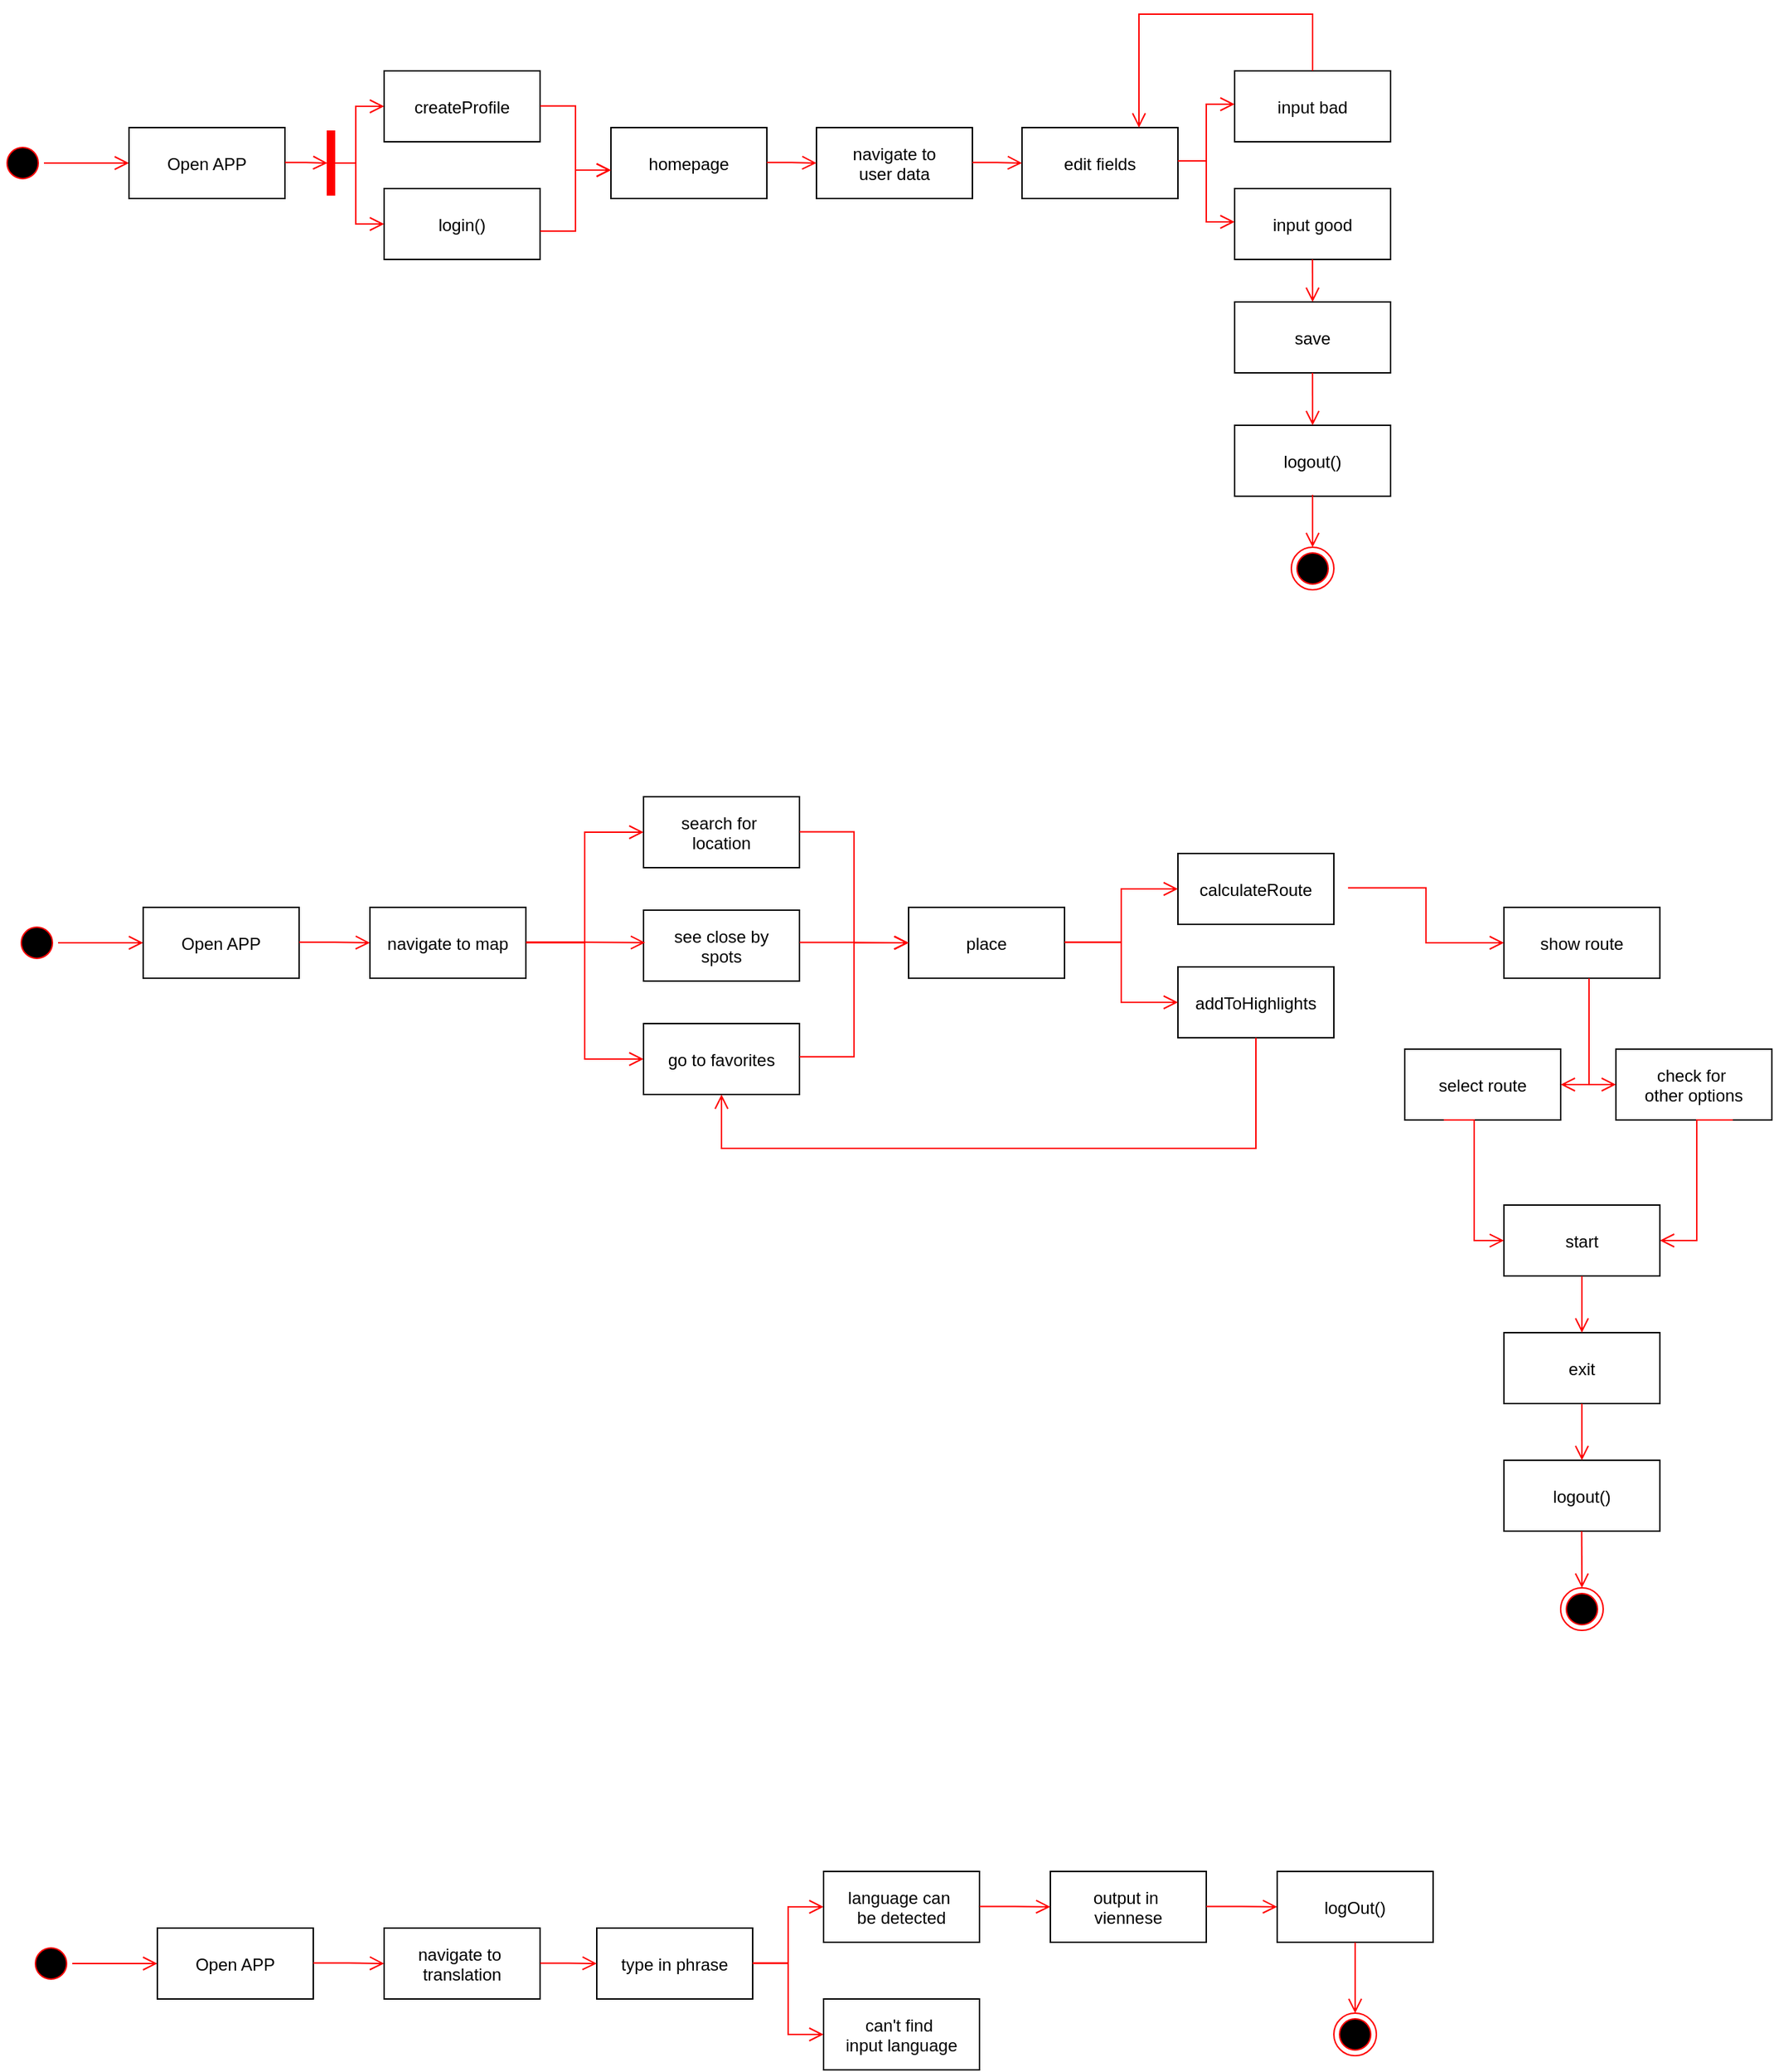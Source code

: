 <mxfile version="24.8.0">
  <diagram name="Page-1" id="e7e014a7-5840-1c2e-5031-d8a46d1fe8dd">
    <mxGraphModel dx="2838" dy="2220" grid="1" gridSize="10" guides="1" tooltips="1" connect="1" arrows="1" fold="1" page="1" pageScale="1" pageWidth="1169" pageHeight="826" background="none" math="0" shadow="0">
      <root>
        <mxCell id="0" />
        <mxCell id="1" parent="0" />
        <mxCell id="38" value="" style="ellipse;shape=endState;fillColor=#000000;strokeColor=#ff0000" parent="1" vertex="1">
          <mxGeometry x="810" y="796" width="30" height="30" as="geometry" />
        </mxCell>
        <mxCell id="33" value="logout()" style="" parent="1" vertex="1">
          <mxGeometry x="770" y="710" width="110" height="50" as="geometry" />
        </mxCell>
        <mxCell id="13" value="" style="ellipse;shape=startState;fillColor=#000000;strokeColor=#ff0000;" parent="1" vertex="1">
          <mxGeometry x="-100" y="510" width="30" height="30" as="geometry" />
        </mxCell>
        <mxCell id="14" value="" style="edgeStyle=elbowEdgeStyle;elbow=horizontal;verticalAlign=bottom;endArrow=open;endSize=8;strokeColor=#FF0000;endFill=1;rounded=0" parent="1" source="13" target="15" edge="1">
          <mxGeometry x="484.5" y="148" as="geometry">
            <mxPoint x="215" y="190" as="targetPoint" />
          </mxGeometry>
        </mxCell>
        <mxCell id="15" value="Open APP" style="" parent="1" vertex="1">
          <mxGeometry x="-10" y="500" width="110" height="50" as="geometry" />
        </mxCell>
        <mxCell id="18" value="homepage" style="" parent="1" vertex="1">
          <mxGeometry x="330" y="500" width="110" height="50" as="geometry" />
        </mxCell>
        <mxCell id="30" value="login()" style="" parent="1" vertex="1">
          <mxGeometry x="170" y="543" width="110" height="50" as="geometry" />
        </mxCell>
        <mxCell id="16" value="createProfile" style="" parent="1" vertex="1">
          <mxGeometry x="170" y="460" width="110" height="50" as="geometry" />
        </mxCell>
        <mxCell id="qKlgnaqLc0EUumlXiUi1-44" value="" style="whiteSpace=wrap;strokeColor=#FF0000;fillColor=#FF0000" vertex="1" parent="1">
          <mxGeometry x="130" y="502.5" width="5" height="45" as="geometry" />
        </mxCell>
        <mxCell id="qKlgnaqLc0EUumlXiUi1-47" value="" style="edgeStyle=elbowEdgeStyle;elbow=horizontal;verticalAlign=bottom;endArrow=open;endSize=8;strokeColor=#FF0000;endFill=1;rounded=0;entryX=0;entryY=0.5;entryDx=0;entryDy=0;exitX=0;exitY=0.5;exitDx=0;exitDy=0;" edge="1" parent="1" source="qKlgnaqLc0EUumlXiUi1-44" target="16">
          <mxGeometry x="484.5" y="148" as="geometry">
            <mxPoint x="190" y="520" as="targetPoint" />
            <mxPoint x="130" y="520" as="sourcePoint" />
          </mxGeometry>
        </mxCell>
        <mxCell id="qKlgnaqLc0EUumlXiUi1-48" value="" style="edgeStyle=elbowEdgeStyle;elbow=horizontal;verticalAlign=bottom;endArrow=open;endSize=8;strokeColor=#FF0000;endFill=1;rounded=0;entryX=0;entryY=0.5;entryDx=0;entryDy=0;exitX=0;exitY=0.5;exitDx=0;exitDy=0;" edge="1" parent="1" source="qKlgnaqLc0EUumlXiUi1-44" target="30">
          <mxGeometry x="484.5" y="148" as="geometry">
            <mxPoint x="180" y="475" as="targetPoint" />
            <mxPoint x="130" y="520" as="sourcePoint" />
          </mxGeometry>
        </mxCell>
        <mxCell id="qKlgnaqLc0EUumlXiUi1-49" value="" style="edgeStyle=elbowEdgeStyle;elbow=horizontal;verticalAlign=bottom;endArrow=open;endSize=8;strokeColor=#FF0000;endFill=1;rounded=0" edge="1" parent="1">
          <mxGeometry x="484.5" y="148" as="geometry">
            <mxPoint x="130" y="525" as="targetPoint" />
            <mxPoint x="100" y="524.63" as="sourcePoint" />
          </mxGeometry>
        </mxCell>
        <mxCell id="qKlgnaqLc0EUumlXiUi1-51" value="navigate to&#xa;user data" style="" vertex="1" parent="1">
          <mxGeometry x="475" y="500" width="110" height="50" as="geometry" />
        </mxCell>
        <mxCell id="qKlgnaqLc0EUumlXiUi1-52" value="edit fields" style="" vertex="1" parent="1">
          <mxGeometry x="620" y="500" width="110" height="50" as="geometry" />
        </mxCell>
        <mxCell id="qKlgnaqLc0EUumlXiUi1-53" value="input bad" style="" vertex="1" parent="1">
          <mxGeometry x="770" y="460" width="110" height="50" as="geometry" />
        </mxCell>
        <mxCell id="qKlgnaqLc0EUumlXiUi1-54" value="input good" style="" vertex="1" parent="1">
          <mxGeometry x="770" y="543" width="110" height="50" as="geometry" />
        </mxCell>
        <mxCell id="qKlgnaqLc0EUumlXiUi1-56" value="" style="edgeStyle=elbowEdgeStyle;elbow=horizontal;verticalAlign=bottom;endArrow=open;endSize=8;strokeColor=#FF0000;endFill=1;rounded=0;entryX=0;entryY=0.5;entryDx=0;entryDy=0;" edge="1" parent="1" target="qKlgnaqLc0EUumlXiUi1-51">
          <mxGeometry x="484.5" y="148" as="geometry">
            <mxPoint x="470" y="525" as="targetPoint" />
            <mxPoint x="440" y="524.63" as="sourcePoint" />
          </mxGeometry>
        </mxCell>
        <mxCell id="qKlgnaqLc0EUumlXiUi1-57" value="" style="edgeStyle=elbowEdgeStyle;elbow=horizontal;verticalAlign=bottom;endArrow=open;endSize=8;strokeColor=#FF0000;endFill=1;rounded=0;entryX=0;entryY=0.5;entryDx=0;entryDy=0;" edge="1" parent="1">
          <mxGeometry x="484.5" y="148" as="geometry">
            <mxPoint x="620" y="525" as="targetPoint" />
            <mxPoint x="585" y="524.63" as="sourcePoint" />
          </mxGeometry>
        </mxCell>
        <mxCell id="qKlgnaqLc0EUumlXiUi1-58" value="" style="edgeStyle=elbowEdgeStyle;elbow=horizontal;verticalAlign=bottom;endArrow=open;endSize=8;strokeColor=#FF0000;endFill=1;rounded=0;entryX=0;entryY=0.5;entryDx=0;entryDy=0;exitX=0;exitY=0.5;exitDx=0;exitDy=0;" edge="1" parent="1">
          <mxGeometry x="484.5" y="148" as="geometry">
            <mxPoint x="770" y="483.5" as="targetPoint" />
            <mxPoint x="730" y="523.5" as="sourcePoint" />
          </mxGeometry>
        </mxCell>
        <mxCell id="qKlgnaqLc0EUumlXiUi1-59" value="" style="edgeStyle=elbowEdgeStyle;elbow=horizontal;verticalAlign=bottom;endArrow=open;endSize=8;strokeColor=#FF0000;endFill=1;rounded=0;entryX=0;entryY=0.5;entryDx=0;entryDy=0;exitX=0;exitY=0.5;exitDx=0;exitDy=0;" edge="1" parent="1">
          <mxGeometry x="484.5" y="148" as="geometry">
            <mxPoint x="770" y="566.5" as="targetPoint" />
            <mxPoint x="730" y="523.5" as="sourcePoint" />
          </mxGeometry>
        </mxCell>
        <mxCell id="qKlgnaqLc0EUumlXiUi1-60" value="" style="edgeStyle=elbowEdgeStyle;elbow=horizontal;verticalAlign=bottom;endArrow=open;endSize=8;strokeColor=#FF0000;endFill=1;rounded=0;entryX=0.75;entryY=0;entryDx=0;entryDy=0;exitX=0.5;exitY=0;exitDx=0;exitDy=0;" edge="1" parent="1" source="qKlgnaqLc0EUumlXiUi1-53" target="qKlgnaqLc0EUumlXiUi1-52">
          <mxGeometry x="484.5" y="148" as="geometry">
            <mxPoint x="630" y="535" as="targetPoint" />
            <mxPoint x="595" y="534.63" as="sourcePoint" />
            <Array as="points">
              <mxPoint x="800" y="420" />
            </Array>
          </mxGeometry>
        </mxCell>
        <mxCell id="qKlgnaqLc0EUumlXiUi1-61" value="" style="edgeStyle=elbowEdgeStyle;elbow=horizontal;verticalAlign=bottom;endArrow=open;endSize=8;strokeColor=#FF0000;endFill=1;rounded=0;" edge="1" parent="1">
          <mxGeometry x="484.5" y="148" as="geometry">
            <mxPoint x="330" y="530" as="targetPoint" />
            <mxPoint x="280" y="484.71" as="sourcePoint" />
          </mxGeometry>
        </mxCell>
        <mxCell id="qKlgnaqLc0EUumlXiUi1-62" value="" style="edgeStyle=elbowEdgeStyle;elbow=horizontal;verticalAlign=bottom;endArrow=open;endSize=8;strokeColor=#FF0000;endFill=1;rounded=0;" edge="1" parent="1">
          <mxGeometry x="484.5" y="148" as="geometry">
            <mxPoint x="330" y="530" as="targetPoint" />
            <mxPoint x="280" y="573" as="sourcePoint" />
          </mxGeometry>
        </mxCell>
        <mxCell id="qKlgnaqLc0EUumlXiUi1-63" value="save" style="" vertex="1" parent="1">
          <mxGeometry x="770" y="623" width="110" height="50" as="geometry" />
        </mxCell>
        <mxCell id="qKlgnaqLc0EUumlXiUi1-64" value="" style="edgeStyle=elbowEdgeStyle;elbow=horizontal;verticalAlign=bottom;endArrow=open;endSize=8;strokeColor=#FF0000;endFill=1;rounded=0;entryX=0.455;entryY=0;entryDx=0;entryDy=0;entryPerimeter=0;" edge="1" parent="1">
          <mxGeometry x="484.5" y="148" as="geometry">
            <mxPoint x="824.97" y="710" as="targetPoint" />
            <mxPoint x="824.92" y="673" as="sourcePoint" />
          </mxGeometry>
        </mxCell>
        <mxCell id="qKlgnaqLc0EUumlXiUi1-65" value="" style="edgeStyle=elbowEdgeStyle;elbow=horizontal;verticalAlign=bottom;endArrow=open;endSize=8;strokeColor=#FF0000;endFill=1;rounded=0;entryX=0.5;entryY=0;entryDx=0;entryDy=0;" edge="1" parent="1" target="qKlgnaqLc0EUumlXiUi1-63">
          <mxGeometry x="484.5" y="148" as="geometry">
            <mxPoint x="825" y="620" as="targetPoint" />
            <mxPoint x="824.89" y="593" as="sourcePoint" />
          </mxGeometry>
        </mxCell>
        <mxCell id="qKlgnaqLc0EUumlXiUi1-67" value="" style="edgeStyle=elbowEdgeStyle;elbow=horizontal;verticalAlign=bottom;endArrow=open;endSize=8;strokeColor=#FF0000;endFill=1;rounded=0;entryX=0.455;entryY=0;entryDx=0;entryDy=0;entryPerimeter=0;" edge="1" parent="1">
          <mxGeometry x="484.5" y="148" as="geometry">
            <mxPoint x="825.01" y="796" as="targetPoint" />
            <mxPoint x="824.96" y="759" as="sourcePoint" />
          </mxGeometry>
        </mxCell>
        <mxCell id="qKlgnaqLc0EUumlXiUi1-78" value="" style="ellipse;shape=startState;fillColor=#000000;strokeColor=#ff0000;" vertex="1" parent="1">
          <mxGeometry x="-90" y="1060" width="30" height="30" as="geometry" />
        </mxCell>
        <mxCell id="qKlgnaqLc0EUumlXiUi1-79" value="" style="edgeStyle=elbowEdgeStyle;elbow=horizontal;verticalAlign=bottom;endArrow=open;endSize=8;strokeColor=#FF0000;endFill=1;rounded=0" edge="1" parent="1" source="qKlgnaqLc0EUumlXiUi1-78" target="qKlgnaqLc0EUumlXiUi1-80">
          <mxGeometry x="484.5" y="148" as="geometry">
            <mxPoint x="225" y="740" as="targetPoint" />
          </mxGeometry>
        </mxCell>
        <mxCell id="qKlgnaqLc0EUumlXiUi1-80" value="Open APP" style="" vertex="1" parent="1">
          <mxGeometry y="1050" width="110" height="50" as="geometry" />
        </mxCell>
        <mxCell id="qKlgnaqLc0EUumlXiUi1-81" value="navigate to map" style="" vertex="1" parent="1">
          <mxGeometry x="160" y="1050" width="110" height="50" as="geometry" />
        </mxCell>
        <mxCell id="qKlgnaqLc0EUumlXiUi1-82" value="search for &#xa;location" style="" vertex="1" parent="1">
          <mxGeometry x="353" y="972" width="110" height="50" as="geometry" />
        </mxCell>
        <mxCell id="qKlgnaqLc0EUumlXiUi1-83" value="see close by&#xa;spots" style="" vertex="1" parent="1">
          <mxGeometry x="353" y="1052" width="110" height="50" as="geometry" />
        </mxCell>
        <mxCell id="qKlgnaqLc0EUumlXiUi1-84" value="go to favorites" style="" vertex="1" parent="1">
          <mxGeometry x="353" y="1132" width="110" height="50" as="geometry" />
        </mxCell>
        <mxCell id="qKlgnaqLc0EUumlXiUi1-85" value="calculateRoute" style="" vertex="1" parent="1">
          <mxGeometry x="730" y="1012" width="110" height="50" as="geometry" />
        </mxCell>
        <mxCell id="qKlgnaqLc0EUumlXiUi1-86" value="addToHighlights" style="" vertex="1" parent="1">
          <mxGeometry x="730" y="1092" width="110" height="50" as="geometry" />
        </mxCell>
        <mxCell id="qKlgnaqLc0EUumlXiUi1-87" value="place" style="" vertex="1" parent="1">
          <mxGeometry x="540" y="1050" width="110" height="50" as="geometry" />
        </mxCell>
        <mxCell id="qKlgnaqLc0EUumlXiUi1-88" value="" style="edgeStyle=elbowEdgeStyle;elbow=horizontal;verticalAlign=bottom;endArrow=open;endSize=8;strokeColor=#FF0000;endFill=1;rounded=0" edge="1" parent="1">
          <mxGeometry x="484.5" y="148" as="geometry">
            <mxPoint x="160" y="1075" as="targetPoint" />
            <mxPoint x="110" y="1074.67" as="sourcePoint" />
          </mxGeometry>
        </mxCell>
        <mxCell id="qKlgnaqLc0EUumlXiUi1-89" value="" style="edgeStyle=elbowEdgeStyle;elbow=horizontal;verticalAlign=bottom;endArrow=open;endSize=8;strokeColor=#FF0000;endFill=1;rounded=0;entryX=0;entryY=0.5;entryDx=0;entryDy=0;" edge="1" parent="1" target="qKlgnaqLc0EUumlXiUi1-82">
          <mxGeometry x="484.5" y="148" as="geometry">
            <mxPoint x="330" y="1074.67" as="targetPoint" />
            <mxPoint x="270" y="1074.67" as="sourcePoint" />
          </mxGeometry>
        </mxCell>
        <mxCell id="qKlgnaqLc0EUumlXiUi1-90" value="" style="edgeStyle=elbowEdgeStyle;elbow=horizontal;verticalAlign=bottom;endArrow=open;endSize=8;strokeColor=#FF0000;endFill=1;rounded=0;entryX=0.01;entryY=0.457;entryDx=0;entryDy=0;entryPerimeter=0;" edge="1" parent="1" target="qKlgnaqLc0EUumlXiUi1-83">
          <mxGeometry x="484.5" y="148" as="geometry">
            <mxPoint x="350" y="1075" as="targetPoint" />
            <mxPoint x="270" y="1074.67" as="sourcePoint" />
          </mxGeometry>
        </mxCell>
        <mxCell id="qKlgnaqLc0EUumlXiUi1-91" value="" style="edgeStyle=elbowEdgeStyle;elbow=horizontal;verticalAlign=bottom;endArrow=open;endSize=8;strokeColor=#FF0000;endFill=1;rounded=0;entryX=0;entryY=0.5;entryDx=0;entryDy=0;" edge="1" parent="1" target="qKlgnaqLc0EUumlXiUi1-84">
          <mxGeometry x="484.5" y="148" as="geometry">
            <mxPoint x="330" y="1074.82" as="targetPoint" />
            <mxPoint x="270" y="1074.82" as="sourcePoint" />
          </mxGeometry>
        </mxCell>
        <mxCell id="qKlgnaqLc0EUumlXiUi1-92" value="" style="edgeStyle=elbowEdgeStyle;elbow=horizontal;verticalAlign=bottom;endArrow=open;endSize=8;strokeColor=#FF0000;endFill=1;rounded=0;entryX=0;entryY=0.5;entryDx=0;entryDy=0;" edge="1" parent="1" target="qKlgnaqLc0EUumlXiUi1-87">
          <mxGeometry x="484.5" y="148" as="geometry">
            <mxPoint x="523" y="996.71" as="targetPoint" />
            <mxPoint x="463" y="996.71" as="sourcePoint" />
          </mxGeometry>
        </mxCell>
        <mxCell id="qKlgnaqLc0EUumlXiUi1-93" value="" style="edgeStyle=elbowEdgeStyle;elbow=horizontal;verticalAlign=bottom;endArrow=open;endSize=8;strokeColor=#FF0000;endFill=1;rounded=0" edge="1" parent="1">
          <mxGeometry x="484.5" y="148" as="geometry">
            <mxPoint x="540" y="1075" as="targetPoint" />
            <mxPoint x="463" y="1074.71" as="sourcePoint" />
          </mxGeometry>
        </mxCell>
        <mxCell id="qKlgnaqLc0EUumlXiUi1-94" value="" style="edgeStyle=elbowEdgeStyle;elbow=horizontal;verticalAlign=bottom;endArrow=open;endSize=8;strokeColor=#FF0000;endFill=1;rounded=0;" edge="1" parent="1">
          <mxGeometry x="484.5" y="148" as="geometry">
            <mxPoint x="540" y="1075" as="targetPoint" />
            <mxPoint x="463" y="1155.36" as="sourcePoint" />
          </mxGeometry>
        </mxCell>
        <mxCell id="qKlgnaqLc0EUumlXiUi1-95" value="" style="edgeStyle=elbowEdgeStyle;elbow=horizontal;verticalAlign=bottom;endArrow=open;endSize=8;strokeColor=#FF0000;endFill=1;rounded=0;entryX=0;entryY=0.5;entryDx=0;entryDy=0;" edge="1" parent="1" target="qKlgnaqLc0EUumlXiUi1-85">
          <mxGeometry x="484.5" y="148" as="geometry">
            <mxPoint x="710" y="1074.64" as="targetPoint" />
            <mxPoint x="650" y="1074.64" as="sourcePoint" />
          </mxGeometry>
        </mxCell>
        <mxCell id="qKlgnaqLc0EUumlXiUi1-96" value="" style="edgeStyle=elbowEdgeStyle;elbow=horizontal;verticalAlign=bottom;endArrow=open;endSize=8;strokeColor=#FF0000;endFill=1;rounded=0;entryX=0;entryY=0.5;entryDx=0;entryDy=0;" edge="1" parent="1" target="qKlgnaqLc0EUumlXiUi1-86">
          <mxGeometry x="484.5" y="148" as="geometry">
            <mxPoint x="710" y="1074.64" as="targetPoint" />
            <mxPoint x="650" y="1074.64" as="sourcePoint" />
          </mxGeometry>
        </mxCell>
        <mxCell id="qKlgnaqLc0EUumlXiUi1-97" value="" style="edgeStyle=elbowEdgeStyle;elbow=horizontal;verticalAlign=bottom;endArrow=open;endSize=8;strokeColor=#FF0000;endFill=1;rounded=0;exitX=0.5;exitY=1;exitDx=0;exitDy=0;entryX=0.5;entryY=1;entryDx=0;entryDy=0;" edge="1" parent="1" source="qKlgnaqLc0EUumlXiUi1-86" target="qKlgnaqLc0EUumlXiUi1-84">
          <mxGeometry x="484.5" y="148" as="geometry">
            <mxPoint x="630" y="1196.71" as="targetPoint" />
            <mxPoint x="570" y="1196.71" as="sourcePoint" />
            <Array as="points">
              <mxPoint x="596" y="1220" />
            </Array>
          </mxGeometry>
        </mxCell>
        <mxCell id="qKlgnaqLc0EUumlXiUi1-98" value="show route" style="" vertex="1" parent="1">
          <mxGeometry x="960" y="1050" width="110" height="50" as="geometry" />
        </mxCell>
        <mxCell id="qKlgnaqLc0EUumlXiUi1-99" value="select route" style="" vertex="1" parent="1">
          <mxGeometry x="890" y="1150" width="110" height="50" as="geometry" />
        </mxCell>
        <mxCell id="qKlgnaqLc0EUumlXiUi1-100" value="check for &#xa;other options" style="" vertex="1" parent="1">
          <mxGeometry x="1039" y="1150" width="110" height="50" as="geometry" />
        </mxCell>
        <mxCell id="qKlgnaqLc0EUumlXiUi1-101" value="" style="edgeStyle=elbowEdgeStyle;elbow=horizontal;verticalAlign=bottom;endArrow=open;endSize=8;strokeColor=#FF0000;endFill=1;rounded=0;entryX=0;entryY=0.5;entryDx=0;entryDy=0;" edge="1" parent="1" target="qKlgnaqLc0EUumlXiUi1-98">
          <mxGeometry x="484.5" y="148" as="geometry">
            <mxPoint x="927" y="1036.58" as="targetPoint" />
            <mxPoint x="850" y="1036.29" as="sourcePoint" />
          </mxGeometry>
        </mxCell>
        <mxCell id="qKlgnaqLc0EUumlXiUi1-102" value="" style="edgeStyle=elbowEdgeStyle;elbow=horizontal;verticalAlign=bottom;endArrow=open;endSize=8;strokeColor=#FF0000;endFill=1;rounded=0;entryX=1;entryY=0.5;entryDx=0;entryDy=0;" edge="1" parent="1" target="qKlgnaqLc0EUumlXiUi1-99">
          <mxGeometry x="484.5" y="148" as="geometry">
            <mxPoint x="1000" y="1170" as="targetPoint" />
            <mxPoint x="1020" y="1100" as="sourcePoint" />
            <Array as="points">
              <mxPoint x="1020" y="1130" />
            </Array>
          </mxGeometry>
        </mxCell>
        <mxCell id="qKlgnaqLc0EUumlXiUi1-103" value="" style="edgeStyle=elbowEdgeStyle;elbow=horizontal;verticalAlign=bottom;endArrow=open;endSize=8;strokeColor=#FF0000;endFill=1;rounded=0;entryX=0;entryY=0.5;entryDx=0;entryDy=0;" edge="1" parent="1" target="qKlgnaqLc0EUumlXiUi1-100">
          <mxGeometry x="484.5" y="148" as="geometry">
            <mxPoint x="1067" y="1130.29" as="targetPoint" />
            <mxPoint x="1020" y="1100" as="sourcePoint" />
            <Array as="points">
              <mxPoint x="1020" y="1175" />
            </Array>
          </mxGeometry>
        </mxCell>
        <mxCell id="qKlgnaqLc0EUumlXiUi1-104" value="start" style="" vertex="1" parent="1">
          <mxGeometry x="960" y="1260" width="110" height="50" as="geometry" />
        </mxCell>
        <mxCell id="qKlgnaqLc0EUumlXiUi1-105" value="exit" style="" vertex="1" parent="1">
          <mxGeometry x="960" y="1350" width="110" height="50" as="geometry" />
        </mxCell>
        <mxCell id="qKlgnaqLc0EUumlXiUi1-106" value="logout()" style="" vertex="1" parent="1">
          <mxGeometry x="960" y="1440" width="110" height="50" as="geometry" />
        </mxCell>
        <mxCell id="qKlgnaqLc0EUumlXiUi1-108" value="" style="edgeStyle=elbowEdgeStyle;elbow=horizontal;verticalAlign=bottom;endArrow=open;endSize=8;strokeColor=#FF0000;endFill=1;rounded=0;exitX=0.75;exitY=1;exitDx=0;exitDy=0;entryX=1;entryY=0.5;entryDx=0;entryDy=0;" edge="1" parent="1" source="qKlgnaqLc0EUumlXiUi1-100" target="qKlgnaqLc0EUumlXiUi1-104">
          <mxGeometry x="484.5" y="148" as="geometry">
            <mxPoint x="1090" y="1290" as="targetPoint" />
            <mxPoint x="883" y="1310" as="sourcePoint" />
          </mxGeometry>
        </mxCell>
        <mxCell id="qKlgnaqLc0EUumlXiUi1-109" value="" style="edgeStyle=elbowEdgeStyle;elbow=horizontal;verticalAlign=bottom;endArrow=open;endSize=8;strokeColor=#FF0000;endFill=1;rounded=0;exitX=0.25;exitY=1;exitDx=0;exitDy=0;" edge="1" parent="1" source="qKlgnaqLc0EUumlXiUi1-99">
          <mxGeometry x="484.5" y="148" as="geometry">
            <mxPoint x="960" y="1285.02" as="targetPoint" />
            <mxPoint x="883" y="1284.73" as="sourcePoint" />
          </mxGeometry>
        </mxCell>
        <mxCell id="qKlgnaqLc0EUumlXiUi1-110" value="" style="edgeStyle=elbowEdgeStyle;elbow=horizontal;verticalAlign=bottom;endArrow=open;endSize=8;strokeColor=#FF0000;endFill=1;rounded=0;exitX=0.5;exitY=1;exitDx=0;exitDy=0;entryX=0.5;entryY=0;entryDx=0;entryDy=0;" edge="1" parent="1" source="qKlgnaqLc0EUumlXiUi1-104" target="qKlgnaqLc0EUumlXiUi1-105">
          <mxGeometry x="484.5" y="148" as="geometry">
            <mxPoint x="1053.5" y="1330.29" as="targetPoint" />
            <mxPoint x="976.5" y="1330" as="sourcePoint" />
          </mxGeometry>
        </mxCell>
        <mxCell id="qKlgnaqLc0EUumlXiUi1-111" value="" style="edgeStyle=elbowEdgeStyle;elbow=horizontal;verticalAlign=bottom;endArrow=open;endSize=8;strokeColor=#FF0000;endFill=1;rounded=0;exitX=0.5;exitY=1;exitDx=0;exitDy=0;entryX=0.5;entryY=0;entryDx=0;entryDy=0;" edge="1" parent="1">
          <mxGeometry x="484.5" y="148" as="geometry">
            <mxPoint x="1014.96" y="1440" as="targetPoint" />
            <mxPoint x="1014.96" y="1400" as="sourcePoint" />
          </mxGeometry>
        </mxCell>
        <mxCell id="qKlgnaqLc0EUumlXiUi1-112" value="" style="ellipse;shape=endState;fillColor=#000000;strokeColor=#ff0000" vertex="1" parent="1">
          <mxGeometry x="1000" y="1530" width="30" height="30" as="geometry" />
        </mxCell>
        <mxCell id="qKlgnaqLc0EUumlXiUi1-113" value="" style="edgeStyle=elbowEdgeStyle;elbow=horizontal;verticalAlign=bottom;endArrow=open;endSize=8;strokeColor=#FF0000;endFill=1;rounded=0;exitX=0.5;exitY=1;exitDx=0;exitDy=0;entryX=0.5;entryY=0;entryDx=0;entryDy=0;" edge="1" parent="1">
          <mxGeometry x="484.5" y="148" as="geometry">
            <mxPoint x="1014.81" y="1530" as="targetPoint" />
            <mxPoint x="1014.81" y="1490" as="sourcePoint" />
          </mxGeometry>
        </mxCell>
        <mxCell id="qKlgnaqLc0EUumlXiUi1-114" value="" style="ellipse;shape=startState;fillColor=#000000;strokeColor=#ff0000;" vertex="1" parent="1">
          <mxGeometry x="-80" y="1780" width="30" height="30" as="geometry" />
        </mxCell>
        <mxCell id="qKlgnaqLc0EUumlXiUi1-115" value="" style="edgeStyle=elbowEdgeStyle;elbow=horizontal;verticalAlign=bottom;endArrow=open;endSize=8;strokeColor=#FF0000;endFill=1;rounded=0" edge="1" parent="1" source="qKlgnaqLc0EUumlXiUi1-114" target="qKlgnaqLc0EUumlXiUi1-116">
          <mxGeometry x="484.5" y="148" as="geometry">
            <mxPoint x="235" y="1460" as="targetPoint" />
          </mxGeometry>
        </mxCell>
        <mxCell id="qKlgnaqLc0EUumlXiUi1-116" value="Open APP" style="" vertex="1" parent="1">
          <mxGeometry x="10" y="1770" width="110" height="50" as="geometry" />
        </mxCell>
        <mxCell id="qKlgnaqLc0EUumlXiUi1-117" value="navigate to &#xa;translation" style="" vertex="1" parent="1">
          <mxGeometry x="170" y="1770" width="110" height="50" as="geometry" />
        </mxCell>
        <mxCell id="qKlgnaqLc0EUumlXiUi1-118" value="" style="edgeStyle=elbowEdgeStyle;elbow=horizontal;verticalAlign=bottom;endArrow=open;endSize=8;strokeColor=#FF0000;endFill=1;rounded=0" edge="1" parent="1">
          <mxGeometry x="484.5" y="148" as="geometry">
            <mxPoint x="170" y="1795" as="targetPoint" />
            <mxPoint x="120" y="1794.67" as="sourcePoint" />
          </mxGeometry>
        </mxCell>
        <mxCell id="qKlgnaqLc0EUumlXiUi1-119" value="type in phrase" style="" vertex="1" parent="1">
          <mxGeometry x="320" y="1770" width="110" height="50" as="geometry" />
        </mxCell>
        <mxCell id="qKlgnaqLc0EUumlXiUi1-120" value="language can &#xa;be detected" style="" vertex="1" parent="1">
          <mxGeometry x="480" y="1730" width="110" height="50" as="geometry" />
        </mxCell>
        <mxCell id="qKlgnaqLc0EUumlXiUi1-121" value="can&#39;t find &#xa;input language" style="" vertex="1" parent="1">
          <mxGeometry x="480" y="1820" width="110" height="50" as="geometry" />
        </mxCell>
        <mxCell id="qKlgnaqLc0EUumlXiUi1-122" value="output in &#xa;viennese" style="" vertex="1" parent="1">
          <mxGeometry x="640" y="1730" width="110" height="50" as="geometry" />
        </mxCell>
        <mxCell id="qKlgnaqLc0EUumlXiUi1-123" value="logOut()" style="" vertex="1" parent="1">
          <mxGeometry x="800" y="1730" width="110" height="50" as="geometry" />
        </mxCell>
        <mxCell id="qKlgnaqLc0EUumlXiUi1-124" value="" style="edgeStyle=elbowEdgeStyle;elbow=horizontal;verticalAlign=bottom;endArrow=open;endSize=8;strokeColor=#FF0000;endFill=1;rounded=0" edge="1" parent="1">
          <mxGeometry x="484.5" y="148" as="geometry">
            <mxPoint x="320" y="1795" as="targetPoint" />
            <mxPoint x="280" y="1794.71" as="sourcePoint" />
          </mxGeometry>
        </mxCell>
        <mxCell id="qKlgnaqLc0EUumlXiUi1-125" value="" style="edgeStyle=elbowEdgeStyle;elbow=horizontal;verticalAlign=bottom;endArrow=open;endSize=8;strokeColor=#FF0000;endFill=1;rounded=0;entryX=0;entryY=0.5;entryDx=0;entryDy=0;" edge="1" parent="1" target="qKlgnaqLc0EUumlXiUi1-120">
          <mxGeometry x="484.5" y="148" as="geometry">
            <mxPoint x="470" y="1795" as="targetPoint" />
            <mxPoint x="430" y="1794.71" as="sourcePoint" />
          </mxGeometry>
        </mxCell>
        <mxCell id="qKlgnaqLc0EUumlXiUi1-126" value="" style="edgeStyle=elbowEdgeStyle;elbow=horizontal;verticalAlign=bottom;endArrow=open;endSize=8;strokeColor=#FF0000;endFill=1;rounded=0;entryX=0;entryY=0.5;entryDx=0;entryDy=0;" edge="1" parent="1" target="qKlgnaqLc0EUumlXiUi1-121">
          <mxGeometry x="484.5" y="148" as="geometry">
            <mxPoint x="470" y="1795" as="targetPoint" />
            <mxPoint x="430" y="1794.71" as="sourcePoint" />
          </mxGeometry>
        </mxCell>
        <mxCell id="qKlgnaqLc0EUumlXiUi1-127" value="" style="edgeStyle=elbowEdgeStyle;elbow=horizontal;verticalAlign=bottom;endArrow=open;endSize=8;strokeColor=#FF0000;endFill=1;rounded=0;entryX=0;entryY=0.5;entryDx=0;entryDy=0;" edge="1" parent="1" target="qKlgnaqLc0EUumlXiUi1-122">
          <mxGeometry x="484.5" y="148" as="geometry">
            <mxPoint x="630" y="1755" as="targetPoint" />
            <mxPoint x="590" y="1754.71" as="sourcePoint" />
          </mxGeometry>
        </mxCell>
        <mxCell id="qKlgnaqLc0EUumlXiUi1-128" value="" style="edgeStyle=elbowEdgeStyle;elbow=horizontal;verticalAlign=bottom;endArrow=open;endSize=8;strokeColor=#FF0000;endFill=1;rounded=0;entryX=0;entryY=0.5;entryDx=0;entryDy=0;" edge="1" parent="1">
          <mxGeometry x="484.5" y="148" as="geometry">
            <mxPoint x="800" y="1755" as="targetPoint" />
            <mxPoint x="750" y="1754.71" as="sourcePoint" />
          </mxGeometry>
        </mxCell>
        <mxCell id="qKlgnaqLc0EUumlXiUi1-129" value="" style="edgeStyle=elbowEdgeStyle;elbow=horizontal;verticalAlign=bottom;endArrow=open;endSize=8;strokeColor=#FF0000;endFill=1;rounded=0;exitX=0.5;exitY=1;exitDx=0;exitDy=0;" edge="1" parent="1" source="qKlgnaqLc0EUumlXiUi1-123">
          <mxGeometry x="484.5" y="148" as="geometry">
            <mxPoint x="855" y="1830" as="targetPoint" />
            <mxPoint x="810" y="1819.41" as="sourcePoint" />
          </mxGeometry>
        </mxCell>
        <mxCell id="qKlgnaqLc0EUumlXiUi1-130" value="" style="ellipse;shape=endState;fillColor=#000000;strokeColor=#ff0000" vertex="1" parent="1">
          <mxGeometry x="840" y="1830" width="30" height="30" as="geometry" />
        </mxCell>
      </root>
    </mxGraphModel>
  </diagram>
</mxfile>

